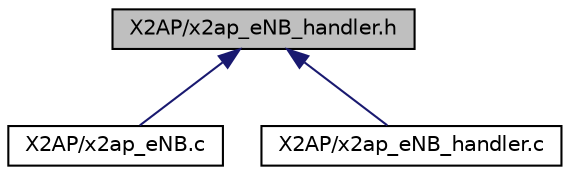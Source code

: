digraph "X2AP/x2ap_eNB_handler.h"
{
 // LATEX_PDF_SIZE
  edge [fontname="Helvetica",fontsize="10",labelfontname="Helvetica",labelfontsize="10"];
  node [fontname="Helvetica",fontsize="10",shape=record];
  Node1 [label="X2AP/x2ap_eNB_handler.h",height=0.2,width=0.4,color="black", fillcolor="grey75", style="filled", fontcolor="black",tooltip="x2ap handler procedures for eNB"];
  Node1 -> Node2 [dir="back",color="midnightblue",fontsize="10",style="solid",fontname="Helvetica"];
  Node2 [label="X2AP/x2ap_eNB.c",height=0.2,width=0.4,color="black", fillcolor="white", style="filled",URL="$x2ap__eNB_8c.html",tooltip="x2ap tasks for eNB"];
  Node1 -> Node3 [dir="back",color="midnightblue",fontsize="10",style="solid",fontname="Helvetica"];
  Node3 [label="X2AP/x2ap_eNB_handler.c",height=0.2,width=0.4,color="black", fillcolor="white", style="filled",URL="$x2ap__eNB__handler_8c.html",tooltip="x2ap handler procedures for eNB"];
}
